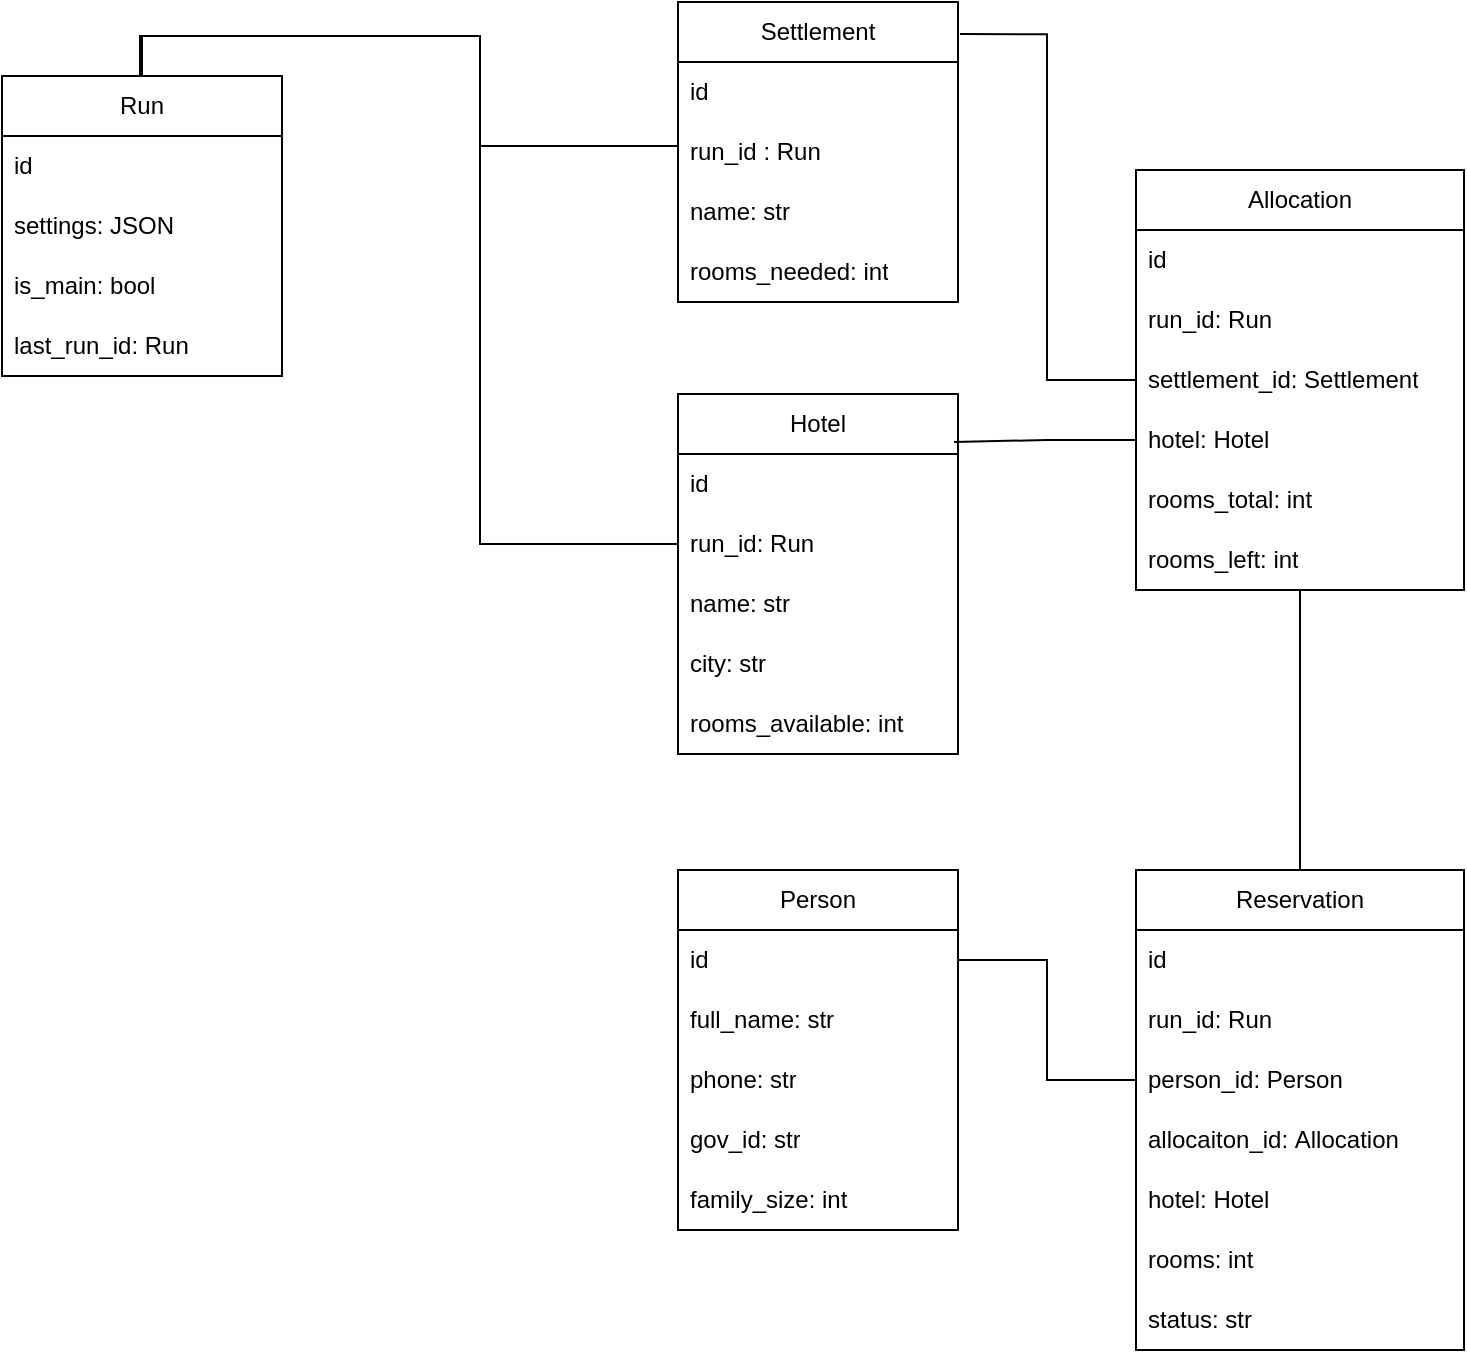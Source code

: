 <mxfile version="22.1.22" type="embed">
  <diagram id="eU-4tMXKG8TcpBvyHX7g" name="Page-1">
    <mxGraphModel dx="949" dy="1154" grid="0" gridSize="10" guides="1" tooltips="1" connect="1" arrows="1" fold="1" page="0" pageScale="1" pageWidth="850" pageHeight="1100" math="0" shadow="0">
      <root>
        <mxCell id="0" />
        <mxCell id="1" parent="0" />
        <mxCell id="3" value="Settlement" style="swimlane;fontStyle=0;childLayout=stackLayout;horizontal=1;startSize=30;horizontalStack=0;resizeParent=1;resizeParentMax=0;resizeLast=0;collapsible=1;marginBottom=0;whiteSpace=wrap;html=1;" vertex="1" parent="1">
          <mxGeometry x="544" y="-119" width="140" height="150" as="geometry" />
        </mxCell>
        <mxCell id="4" value="id" style="text;strokeColor=none;fillColor=none;align=left;verticalAlign=middle;spacingLeft=4;spacingRight=4;overflow=hidden;points=[[0,0.5],[1,0.5]];portConstraint=eastwest;rotatable=0;whiteSpace=wrap;html=1;" vertex="1" parent="3">
          <mxGeometry y="30" width="140" height="30" as="geometry" />
        </mxCell>
        <mxCell id="15" value="run_id : Run" style="text;strokeColor=none;fillColor=none;align=left;verticalAlign=middle;spacingLeft=4;spacingRight=4;overflow=hidden;points=[[0,0.5],[1,0.5]];portConstraint=eastwest;rotatable=0;whiteSpace=wrap;html=1;" vertex="1" parent="3">
          <mxGeometry y="60" width="140" height="30" as="geometry" />
        </mxCell>
        <mxCell id="5" value="name: str" style="text;strokeColor=none;fillColor=none;align=left;verticalAlign=middle;spacingLeft=4;spacingRight=4;overflow=hidden;points=[[0,0.5],[1,0.5]];portConstraint=eastwest;rotatable=0;whiteSpace=wrap;html=1;" vertex="1" parent="3">
          <mxGeometry y="90" width="140" height="30" as="geometry" />
        </mxCell>
        <mxCell id="17" value="rooms_needed: int" style="text;strokeColor=none;fillColor=none;align=left;verticalAlign=middle;spacingLeft=4;spacingRight=4;overflow=hidden;points=[[0,0.5],[1,0.5]];portConstraint=eastwest;rotatable=0;whiteSpace=wrap;html=1;" vertex="1" parent="3">
          <mxGeometry y="120" width="140" height="30" as="geometry" />
        </mxCell>
        <mxCell id="7" value="Hotel" style="swimlane;fontStyle=0;childLayout=stackLayout;horizontal=1;startSize=30;horizontalStack=0;resizeParent=1;resizeParentMax=0;resizeLast=0;collapsible=1;marginBottom=0;whiteSpace=wrap;html=1;fillColor=default;swimlaneFillColor=none;gradientColor=none;" vertex="1" parent="1">
          <mxGeometry x="544" y="77" width="140" height="180" as="geometry" />
        </mxCell>
        <mxCell id="8" value="id" style="text;strokeColor=none;fillColor=none;align=left;verticalAlign=middle;spacingLeft=4;spacingRight=4;overflow=hidden;points=[[0,0.5],[1,0.5]];portConstraint=eastwest;rotatable=0;whiteSpace=wrap;html=1;" vertex="1" parent="7">
          <mxGeometry y="30" width="140" height="30" as="geometry" />
        </mxCell>
        <mxCell id="16" value="run_id: Run" style="text;strokeColor=none;fillColor=none;align=left;verticalAlign=middle;spacingLeft=4;spacingRight=4;overflow=hidden;points=[[0,0.5],[1,0.5]];portConstraint=eastwest;rotatable=0;whiteSpace=wrap;html=1;" vertex="1" parent="7">
          <mxGeometry y="60" width="140" height="30" as="geometry" />
        </mxCell>
        <mxCell id="9" value="name: str" style="text;strokeColor=none;fillColor=none;align=left;verticalAlign=middle;spacingLeft=4;spacingRight=4;overflow=hidden;points=[[0,0.5],[1,0.5]];portConstraint=eastwest;rotatable=0;whiteSpace=wrap;html=1;" vertex="1" parent="7">
          <mxGeometry y="90" width="140" height="30" as="geometry" />
        </mxCell>
        <mxCell id="10" value="city: str" style="text;strokeColor=none;fillColor=none;align=left;verticalAlign=middle;spacingLeft=4;spacingRight=4;overflow=hidden;points=[[0,0.5],[1,0.5]];portConstraint=eastwest;rotatable=0;whiteSpace=wrap;html=1;" vertex="1" parent="7">
          <mxGeometry y="120" width="140" height="30" as="geometry" />
        </mxCell>
        <mxCell id="18" value="rooms_available: int" style="text;strokeColor=none;fillColor=none;align=left;verticalAlign=middle;spacingLeft=4;spacingRight=4;overflow=hidden;points=[[0,0.5],[1,0.5]];portConstraint=eastwest;rotatable=0;whiteSpace=wrap;html=1;" vertex="1" parent="7">
          <mxGeometry y="150" width="140" height="30" as="geometry" />
        </mxCell>
        <mxCell id="11" value="Run" style="swimlane;fontStyle=0;childLayout=stackLayout;horizontal=1;startSize=30;horizontalStack=0;resizeParent=1;resizeParentMax=0;resizeLast=0;collapsible=1;marginBottom=0;whiteSpace=wrap;html=1;fillColor=default;swimlaneFillColor=none;gradientColor=none;" vertex="1" parent="1">
          <mxGeometry x="206" y="-82" width="140" height="150" as="geometry" />
        </mxCell>
        <mxCell id="12" value="id" style="text;strokeColor=none;fillColor=none;align=left;verticalAlign=middle;spacingLeft=4;spacingRight=4;overflow=hidden;points=[[0,0.5],[1,0.5]];portConstraint=eastwest;rotatable=0;whiteSpace=wrap;html=1;" vertex="1" parent="11">
          <mxGeometry y="30" width="140" height="30" as="geometry" />
        </mxCell>
        <mxCell id="13" value="settings: JSON" style="text;strokeColor=none;fillColor=none;align=left;verticalAlign=middle;spacingLeft=4;spacingRight=4;overflow=hidden;points=[[0,0.5],[1,0.5]];portConstraint=eastwest;rotatable=0;whiteSpace=wrap;html=1;" vertex="1" parent="11">
          <mxGeometry y="60" width="140" height="30" as="geometry" />
        </mxCell>
        <mxCell id="14" value="is_main: bool" style="text;strokeColor=none;fillColor=none;align=left;verticalAlign=middle;spacingLeft=4;spacingRight=4;overflow=hidden;points=[[0,0.5],[1,0.5]];portConstraint=eastwest;rotatable=0;whiteSpace=wrap;html=1;" vertex="1" parent="11">
          <mxGeometry y="90" width="140" height="30" as="geometry" />
        </mxCell>
        <mxCell id="54" value="last_run_id: Run" style="text;strokeColor=none;fillColor=none;align=left;verticalAlign=middle;spacingLeft=4;spacingRight=4;overflow=hidden;points=[[0,0.5],[1,0.5]];portConstraint=eastwest;rotatable=0;whiteSpace=wrap;html=1;" vertex="1" parent="11">
          <mxGeometry y="120" width="140" height="30" as="geometry" />
        </mxCell>
        <mxCell id="19" style="edgeStyle=orthogonalEdgeStyle;rounded=0;orthogonalLoop=1;jettySize=auto;html=1;exitX=0;exitY=0.5;exitDx=0;exitDy=0;entryX=0.5;entryY=0;entryDx=0;entryDy=0;endArrow=none;endFill=0;" edge="1" parent="1" source="15" target="11">
          <mxGeometry relative="1" as="geometry">
            <Array as="points">
              <mxPoint x="544" y="-47" />
              <mxPoint x="445" y="-47" />
              <mxPoint x="445" y="-102" />
              <mxPoint x="276" y="-102" />
            </Array>
          </mxGeometry>
        </mxCell>
        <mxCell id="20" style="edgeStyle=orthogonalEdgeStyle;rounded=0;orthogonalLoop=1;jettySize=auto;html=1;exitX=0;exitY=0.5;exitDx=0;exitDy=0;entryX=0.5;entryY=0;entryDx=0;entryDy=0;endArrow=none;endFill=0;" edge="1" parent="1" source="16" target="11">
          <mxGeometry relative="1" as="geometry">
            <mxPoint x="427" y="-20" as="targetPoint" />
            <Array as="points">
              <mxPoint x="445" y="152" />
              <mxPoint x="445" y="-102" />
              <mxPoint x="275" y="-102" />
            </Array>
          </mxGeometry>
        </mxCell>
        <mxCell id="22" value="Allocation" style="swimlane;fontStyle=0;childLayout=stackLayout;horizontal=1;startSize=30;horizontalStack=0;resizeParent=1;resizeParentMax=0;resizeLast=0;collapsible=1;marginBottom=0;whiteSpace=wrap;html=1;fillColor=default;swimlaneFillColor=none;gradientColor=none;" vertex="1" parent="1">
          <mxGeometry x="773" y="-35" width="164" height="210" as="geometry" />
        </mxCell>
        <mxCell id="23" value="id" style="text;strokeColor=none;fillColor=none;align=left;verticalAlign=middle;spacingLeft=4;spacingRight=4;overflow=hidden;points=[[0,0.5],[1,0.5]];portConstraint=eastwest;rotatable=0;whiteSpace=wrap;html=1;" vertex="1" parent="22">
          <mxGeometry y="30" width="164" height="30" as="geometry" />
        </mxCell>
        <mxCell id="24" value="run_id: Run" style="text;strokeColor=none;fillColor=none;align=left;verticalAlign=middle;spacingLeft=4;spacingRight=4;overflow=hidden;points=[[0,0.5],[1,0.5]];portConstraint=eastwest;rotatable=0;whiteSpace=wrap;html=1;" vertex="1" parent="22">
          <mxGeometry y="60" width="164" height="30" as="geometry" />
        </mxCell>
        <mxCell id="25" value="settlement_id:&amp;nbsp;Settlement" style="text;strokeColor=none;fillColor=none;align=left;verticalAlign=middle;spacingLeft=4;spacingRight=4;overflow=hidden;points=[[0,0.5],[1,0.5]];portConstraint=eastwest;rotatable=0;whiteSpace=wrap;html=1;" vertex="1" parent="22">
          <mxGeometry y="90" width="164" height="30" as="geometry" />
        </mxCell>
        <mxCell id="26" value="hotel:&amp;nbsp;Hotel" style="text;strokeColor=none;fillColor=none;align=left;verticalAlign=middle;spacingLeft=4;spacingRight=4;overflow=hidden;points=[[0,0.5],[1,0.5]];portConstraint=eastwest;rotatable=0;whiteSpace=wrap;html=1;" vertex="1" parent="22">
          <mxGeometry y="120" width="164" height="30" as="geometry" />
        </mxCell>
        <mxCell id="27" value="rooms_total: int" style="text;strokeColor=none;fillColor=none;align=left;verticalAlign=middle;spacingLeft=4;spacingRight=4;overflow=hidden;points=[[0,0.5],[1,0.5]];portConstraint=eastwest;rotatable=0;whiteSpace=wrap;html=1;" vertex="1" parent="22">
          <mxGeometry y="150" width="164" height="30" as="geometry" />
        </mxCell>
        <mxCell id="31" value="rooms_left: int" style="text;strokeColor=none;fillColor=none;align=left;verticalAlign=middle;spacingLeft=4;spacingRight=4;overflow=hidden;points=[[0,0.5],[1,0.5]];portConstraint=eastwest;rotatable=0;whiteSpace=wrap;html=1;" vertex="1" parent="22">
          <mxGeometry y="180" width="164" height="30" as="geometry" />
        </mxCell>
        <mxCell id="29" style="edgeStyle=orthogonalEdgeStyle;rounded=0;orthogonalLoop=1;jettySize=auto;html=1;entryX=1.007;entryY=0.107;entryDx=0;entryDy=0;entryPerimeter=0;endArrow=none;endFill=0;" edge="1" parent="1" source="25" target="3">
          <mxGeometry relative="1" as="geometry" />
        </mxCell>
        <mxCell id="30" style="edgeStyle=orthogonalEdgeStyle;rounded=0;orthogonalLoop=1;jettySize=auto;html=1;exitX=0;exitY=0.5;exitDx=0;exitDy=0;endArrow=none;endFill=0;entryX=0.986;entryY=0.133;entryDx=0;entryDy=0;entryPerimeter=0;" edge="1" parent="1" source="26" target="7">
          <mxGeometry relative="1" as="geometry">
            <mxPoint x="703" y="100" as="targetPoint" />
          </mxGeometry>
        </mxCell>
        <mxCell id="33" value="Person" style="swimlane;fontStyle=0;childLayout=stackLayout;horizontal=1;startSize=30;horizontalStack=0;resizeParent=1;resizeParentMax=0;resizeLast=0;collapsible=1;marginBottom=0;whiteSpace=wrap;html=1;fillColor=default;swimlaneFillColor=none;gradientColor=none;" vertex="1" parent="1">
          <mxGeometry x="544" y="315" width="140" height="180" as="geometry" />
        </mxCell>
        <mxCell id="34" value="id" style="text;strokeColor=none;fillColor=none;align=left;verticalAlign=middle;spacingLeft=4;spacingRight=4;overflow=hidden;points=[[0,0.5],[1,0.5]];portConstraint=eastwest;rotatable=0;whiteSpace=wrap;html=1;" vertex="1" parent="33">
          <mxGeometry y="30" width="140" height="30" as="geometry" />
        </mxCell>
        <mxCell id="35" value="full_name: str" style="text;strokeColor=none;fillColor=none;align=left;verticalAlign=middle;spacingLeft=4;spacingRight=4;overflow=hidden;points=[[0,0.5],[1,0.5]];portConstraint=eastwest;rotatable=0;whiteSpace=wrap;html=1;" vertex="1" parent="33">
          <mxGeometry y="60" width="140" height="30" as="geometry" />
        </mxCell>
        <mxCell id="36" value="phone: str" style="text;strokeColor=none;fillColor=none;align=left;verticalAlign=middle;spacingLeft=4;spacingRight=4;overflow=hidden;points=[[0,0.5],[1,0.5]];portConstraint=eastwest;rotatable=0;whiteSpace=wrap;html=1;" vertex="1" parent="33">
          <mxGeometry y="90" width="140" height="30" as="geometry" />
        </mxCell>
        <mxCell id="37" value="gov_id: str" style="text;strokeColor=none;fillColor=none;align=left;verticalAlign=middle;spacingLeft=4;spacingRight=4;overflow=hidden;points=[[0,0.5],[1,0.5]];portConstraint=eastwest;rotatable=0;whiteSpace=wrap;html=1;" vertex="1" parent="33">
          <mxGeometry y="120" width="140" height="30" as="geometry" />
        </mxCell>
        <mxCell id="38" value="family_size: int" style="text;strokeColor=none;fillColor=none;align=left;verticalAlign=middle;spacingLeft=4;spacingRight=4;overflow=hidden;points=[[0,0.5],[1,0.5]];portConstraint=eastwest;rotatable=0;whiteSpace=wrap;html=1;" vertex="1" parent="33">
          <mxGeometry y="150" width="140" height="30" as="geometry" />
        </mxCell>
        <mxCell id="39" value="Reservation" style="swimlane;fontStyle=0;childLayout=stackLayout;horizontal=1;startSize=30;horizontalStack=0;resizeParent=1;resizeParentMax=0;resizeLast=0;collapsible=1;marginBottom=0;whiteSpace=wrap;html=1;fillColor=default;swimlaneFillColor=none;gradientColor=none;" vertex="1" parent="1">
          <mxGeometry x="773" y="315" width="164" height="240" as="geometry" />
        </mxCell>
        <mxCell id="40" value="id" style="text;strokeColor=none;fillColor=none;align=left;verticalAlign=middle;spacingLeft=4;spacingRight=4;overflow=hidden;points=[[0,0.5],[1,0.5]];portConstraint=eastwest;rotatable=0;whiteSpace=wrap;html=1;" vertex="1" parent="39">
          <mxGeometry y="30" width="164" height="30" as="geometry" />
        </mxCell>
        <mxCell id="41" value="run_id: Run" style="text;strokeColor=none;fillColor=none;align=left;verticalAlign=middle;spacingLeft=4;spacingRight=4;overflow=hidden;points=[[0,0.5],[1,0.5]];portConstraint=eastwest;rotatable=0;whiteSpace=wrap;html=1;" vertex="1" parent="39">
          <mxGeometry y="60" width="164" height="30" as="geometry" />
        </mxCell>
        <mxCell id="42" value="person_id:&amp;nbsp;Person" style="text;strokeColor=none;fillColor=none;align=left;verticalAlign=middle;spacingLeft=4;spacingRight=4;overflow=hidden;points=[[0,0.5],[1,0.5]];portConstraint=eastwest;rotatable=0;whiteSpace=wrap;html=1;" vertex="1" parent="39">
          <mxGeometry y="90" width="164" height="30" as="geometry" />
        </mxCell>
        <mxCell id="46" value="allocaiton_id:&amp;nbsp;Allocation" style="text;strokeColor=none;fillColor=none;align=left;verticalAlign=middle;spacingLeft=4;spacingRight=4;overflow=hidden;points=[[0,0.5],[1,0.5]];portConstraint=eastwest;rotatable=0;whiteSpace=wrap;html=1;" vertex="1" parent="39">
          <mxGeometry y="120" width="164" height="30" as="geometry" />
        </mxCell>
        <mxCell id="43" value="hotel:&amp;nbsp;Hotel" style="text;strokeColor=none;fillColor=none;align=left;verticalAlign=middle;spacingLeft=4;spacingRight=4;overflow=hidden;points=[[0,0.5],[1,0.5]];portConstraint=eastwest;rotatable=0;whiteSpace=wrap;html=1;" vertex="1" parent="39">
          <mxGeometry y="150" width="164" height="30" as="geometry" />
        </mxCell>
        <mxCell id="44" value="rooms: int" style="text;strokeColor=none;fillColor=none;align=left;verticalAlign=middle;spacingLeft=4;spacingRight=4;overflow=hidden;points=[[0,0.5],[1,0.5]];portConstraint=eastwest;rotatable=0;whiteSpace=wrap;html=1;" vertex="1" parent="39">
          <mxGeometry y="180" width="164" height="30" as="geometry" />
        </mxCell>
        <mxCell id="45" value="status: str" style="text;strokeColor=none;fillColor=none;align=left;verticalAlign=middle;spacingLeft=4;spacingRight=4;overflow=hidden;points=[[0,0.5],[1,0.5]];portConstraint=eastwest;rotatable=0;whiteSpace=wrap;html=1;" vertex="1" parent="39">
          <mxGeometry y="210" width="164" height="30" as="geometry" />
        </mxCell>
        <mxCell id="48" style="edgeStyle=orthogonalEdgeStyle;rounded=0;orthogonalLoop=1;jettySize=auto;html=1;endArrow=none;endFill=0;" edge="1" parent="1" source="39" target="22">
          <mxGeometry relative="1" as="geometry" />
        </mxCell>
        <mxCell id="53" style="edgeStyle=orthogonalEdgeStyle;rounded=0;orthogonalLoop=1;jettySize=auto;html=1;exitX=0;exitY=0.5;exitDx=0;exitDy=0;entryX=1;entryY=0.5;entryDx=0;entryDy=0;endArrow=none;endFill=0;" edge="1" parent="1" source="42" target="34">
          <mxGeometry relative="1" as="geometry" />
        </mxCell>
      </root>
    </mxGraphModel>
  </diagram>
</mxfile>
